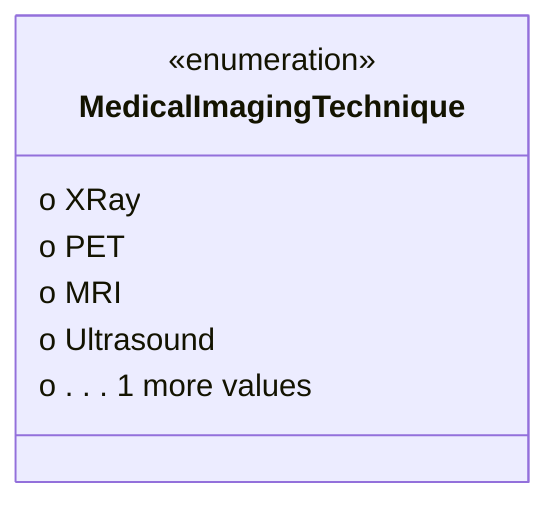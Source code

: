 classDiagram
  class MedicalImagingTechnique {
<<enumeration>>
  o XRay
  o PET
  o MRI
  o Ultrasound
  o . . . 1 more values
 }